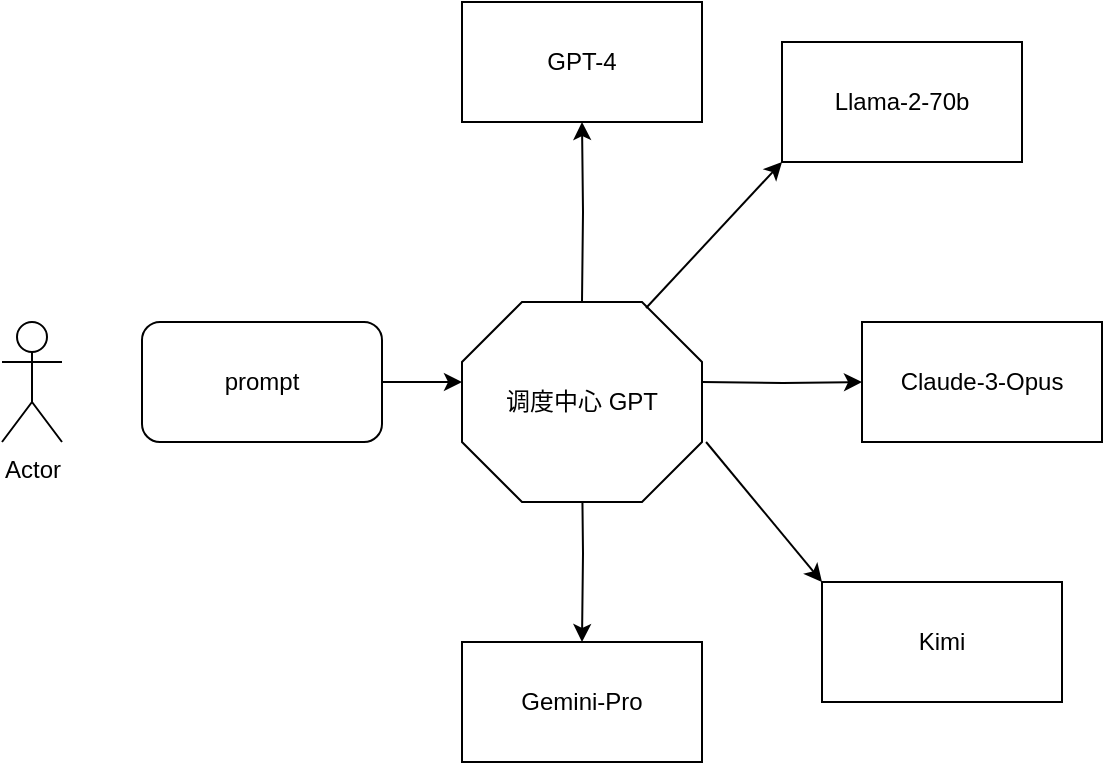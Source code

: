 <mxfile version="21.7.5" type="github">
  <diagram name="第 1 页" id="ekcpchBxSy7K-V0GfnhF">
    <mxGraphModel dx="1018" dy="655" grid="1" gridSize="10" guides="1" tooltips="1" connect="1" arrows="1" fold="1" page="1" pageScale="1" pageWidth="827" pageHeight="1169" math="0" shadow="0">
      <root>
        <mxCell id="0" />
        <mxCell id="1" parent="0" />
        <mxCell id="uNhb-l1tZwEZZpZ2vxJs-8" value="" style="edgeStyle=orthogonalEdgeStyle;rounded=0;orthogonalLoop=1;jettySize=auto;html=1;" edge="1" parent="1" target="uNhb-l1tZwEZZpZ2vxJs-7">
          <mxGeometry relative="1" as="geometry">
            <mxPoint x="330" y="290" as="sourcePoint" />
          </mxGeometry>
        </mxCell>
        <mxCell id="uNhb-l1tZwEZZpZ2vxJs-10" value="" style="edgeStyle=orthogonalEdgeStyle;rounded=0;orthogonalLoop=1;jettySize=auto;html=1;" edge="1" parent="1" target="uNhb-l1tZwEZZpZ2vxJs-9">
          <mxGeometry relative="1" as="geometry">
            <mxPoint x="390" y="330" as="sourcePoint" />
          </mxGeometry>
        </mxCell>
        <mxCell id="uNhb-l1tZwEZZpZ2vxJs-12" value="" style="edgeStyle=orthogonalEdgeStyle;rounded=0;orthogonalLoop=1;jettySize=auto;html=1;" edge="1" parent="1" target="uNhb-l1tZwEZZpZ2vxJs-11">
          <mxGeometry relative="1" as="geometry">
            <mxPoint x="330" y="370" as="sourcePoint" />
          </mxGeometry>
        </mxCell>
        <mxCell id="uNhb-l1tZwEZZpZ2vxJs-2" value="Actor" style="shape=umlActor;verticalLabelPosition=bottom;verticalAlign=top;html=1;outlineConnect=0;" vertex="1" parent="1">
          <mxGeometry x="40" y="300" width="30" height="60" as="geometry" />
        </mxCell>
        <mxCell id="uNhb-l1tZwEZZpZ2vxJs-4" value="" style="edgeStyle=orthogonalEdgeStyle;rounded=0;orthogonalLoop=1;jettySize=auto;html=1;" edge="1" parent="1" source="uNhb-l1tZwEZZpZ2vxJs-3">
          <mxGeometry relative="1" as="geometry">
            <mxPoint x="270" y="330" as="targetPoint" />
          </mxGeometry>
        </mxCell>
        <mxCell id="uNhb-l1tZwEZZpZ2vxJs-3" value="prompt" style="rounded=1;whiteSpace=wrap;html=1;" vertex="1" parent="1">
          <mxGeometry x="110" y="300" width="120" height="60" as="geometry" />
        </mxCell>
        <mxCell id="uNhb-l1tZwEZZpZ2vxJs-7" value="GPT-4" style="whiteSpace=wrap;html=1;" vertex="1" parent="1">
          <mxGeometry x="270" y="140" width="120" height="60" as="geometry" />
        </mxCell>
        <mxCell id="uNhb-l1tZwEZZpZ2vxJs-9" value="Claude-3-Opus" style="whiteSpace=wrap;html=1;" vertex="1" parent="1">
          <mxGeometry x="470" y="300" width="120" height="60" as="geometry" />
        </mxCell>
        <mxCell id="uNhb-l1tZwEZZpZ2vxJs-11" value="Gemini-Pro" style="whiteSpace=wrap;html=1;" vertex="1" parent="1">
          <mxGeometry x="270" y="460" width="120" height="60" as="geometry" />
        </mxCell>
        <mxCell id="uNhb-l1tZwEZZpZ2vxJs-14" value="调度中心 GPT" style="whiteSpace=wrap;html=1;shape=mxgraph.basic.octagon2;align=center;verticalAlign=middle;dx=15;" vertex="1" parent="1">
          <mxGeometry x="270" y="290" width="120" height="100" as="geometry" />
        </mxCell>
        <mxCell id="uNhb-l1tZwEZZpZ2vxJs-15" value="" style="endArrow=classic;html=1;rounded=0;exitX=0.767;exitY=0.03;exitDx=0;exitDy=0;exitPerimeter=0;" edge="1" parent="1" source="uNhb-l1tZwEZZpZ2vxJs-14">
          <mxGeometry width="50" height="50" relative="1" as="geometry">
            <mxPoint x="390" y="360" as="sourcePoint" />
            <mxPoint x="430" y="220" as="targetPoint" />
          </mxGeometry>
        </mxCell>
        <mxCell id="uNhb-l1tZwEZZpZ2vxJs-16" value="Llama-2-70b" style="rounded=0;whiteSpace=wrap;html=1;" vertex="1" parent="1">
          <mxGeometry x="430" y="160" width="120" height="60" as="geometry" />
        </mxCell>
        <mxCell id="uNhb-l1tZwEZZpZ2vxJs-17" value="" style="endArrow=classic;html=1;rounded=0;exitX=1.017;exitY=0.7;exitDx=0;exitDy=0;exitPerimeter=0;" edge="1" parent="1" source="uNhb-l1tZwEZZpZ2vxJs-14">
          <mxGeometry width="50" height="50" relative="1" as="geometry">
            <mxPoint x="460" y="450" as="sourcePoint" />
            <mxPoint x="450" y="430" as="targetPoint" />
          </mxGeometry>
        </mxCell>
        <mxCell id="uNhb-l1tZwEZZpZ2vxJs-18" value="Kimi" style="rounded=0;whiteSpace=wrap;html=1;" vertex="1" parent="1">
          <mxGeometry x="450" y="430" width="120" height="60" as="geometry" />
        </mxCell>
      </root>
    </mxGraphModel>
  </diagram>
</mxfile>
